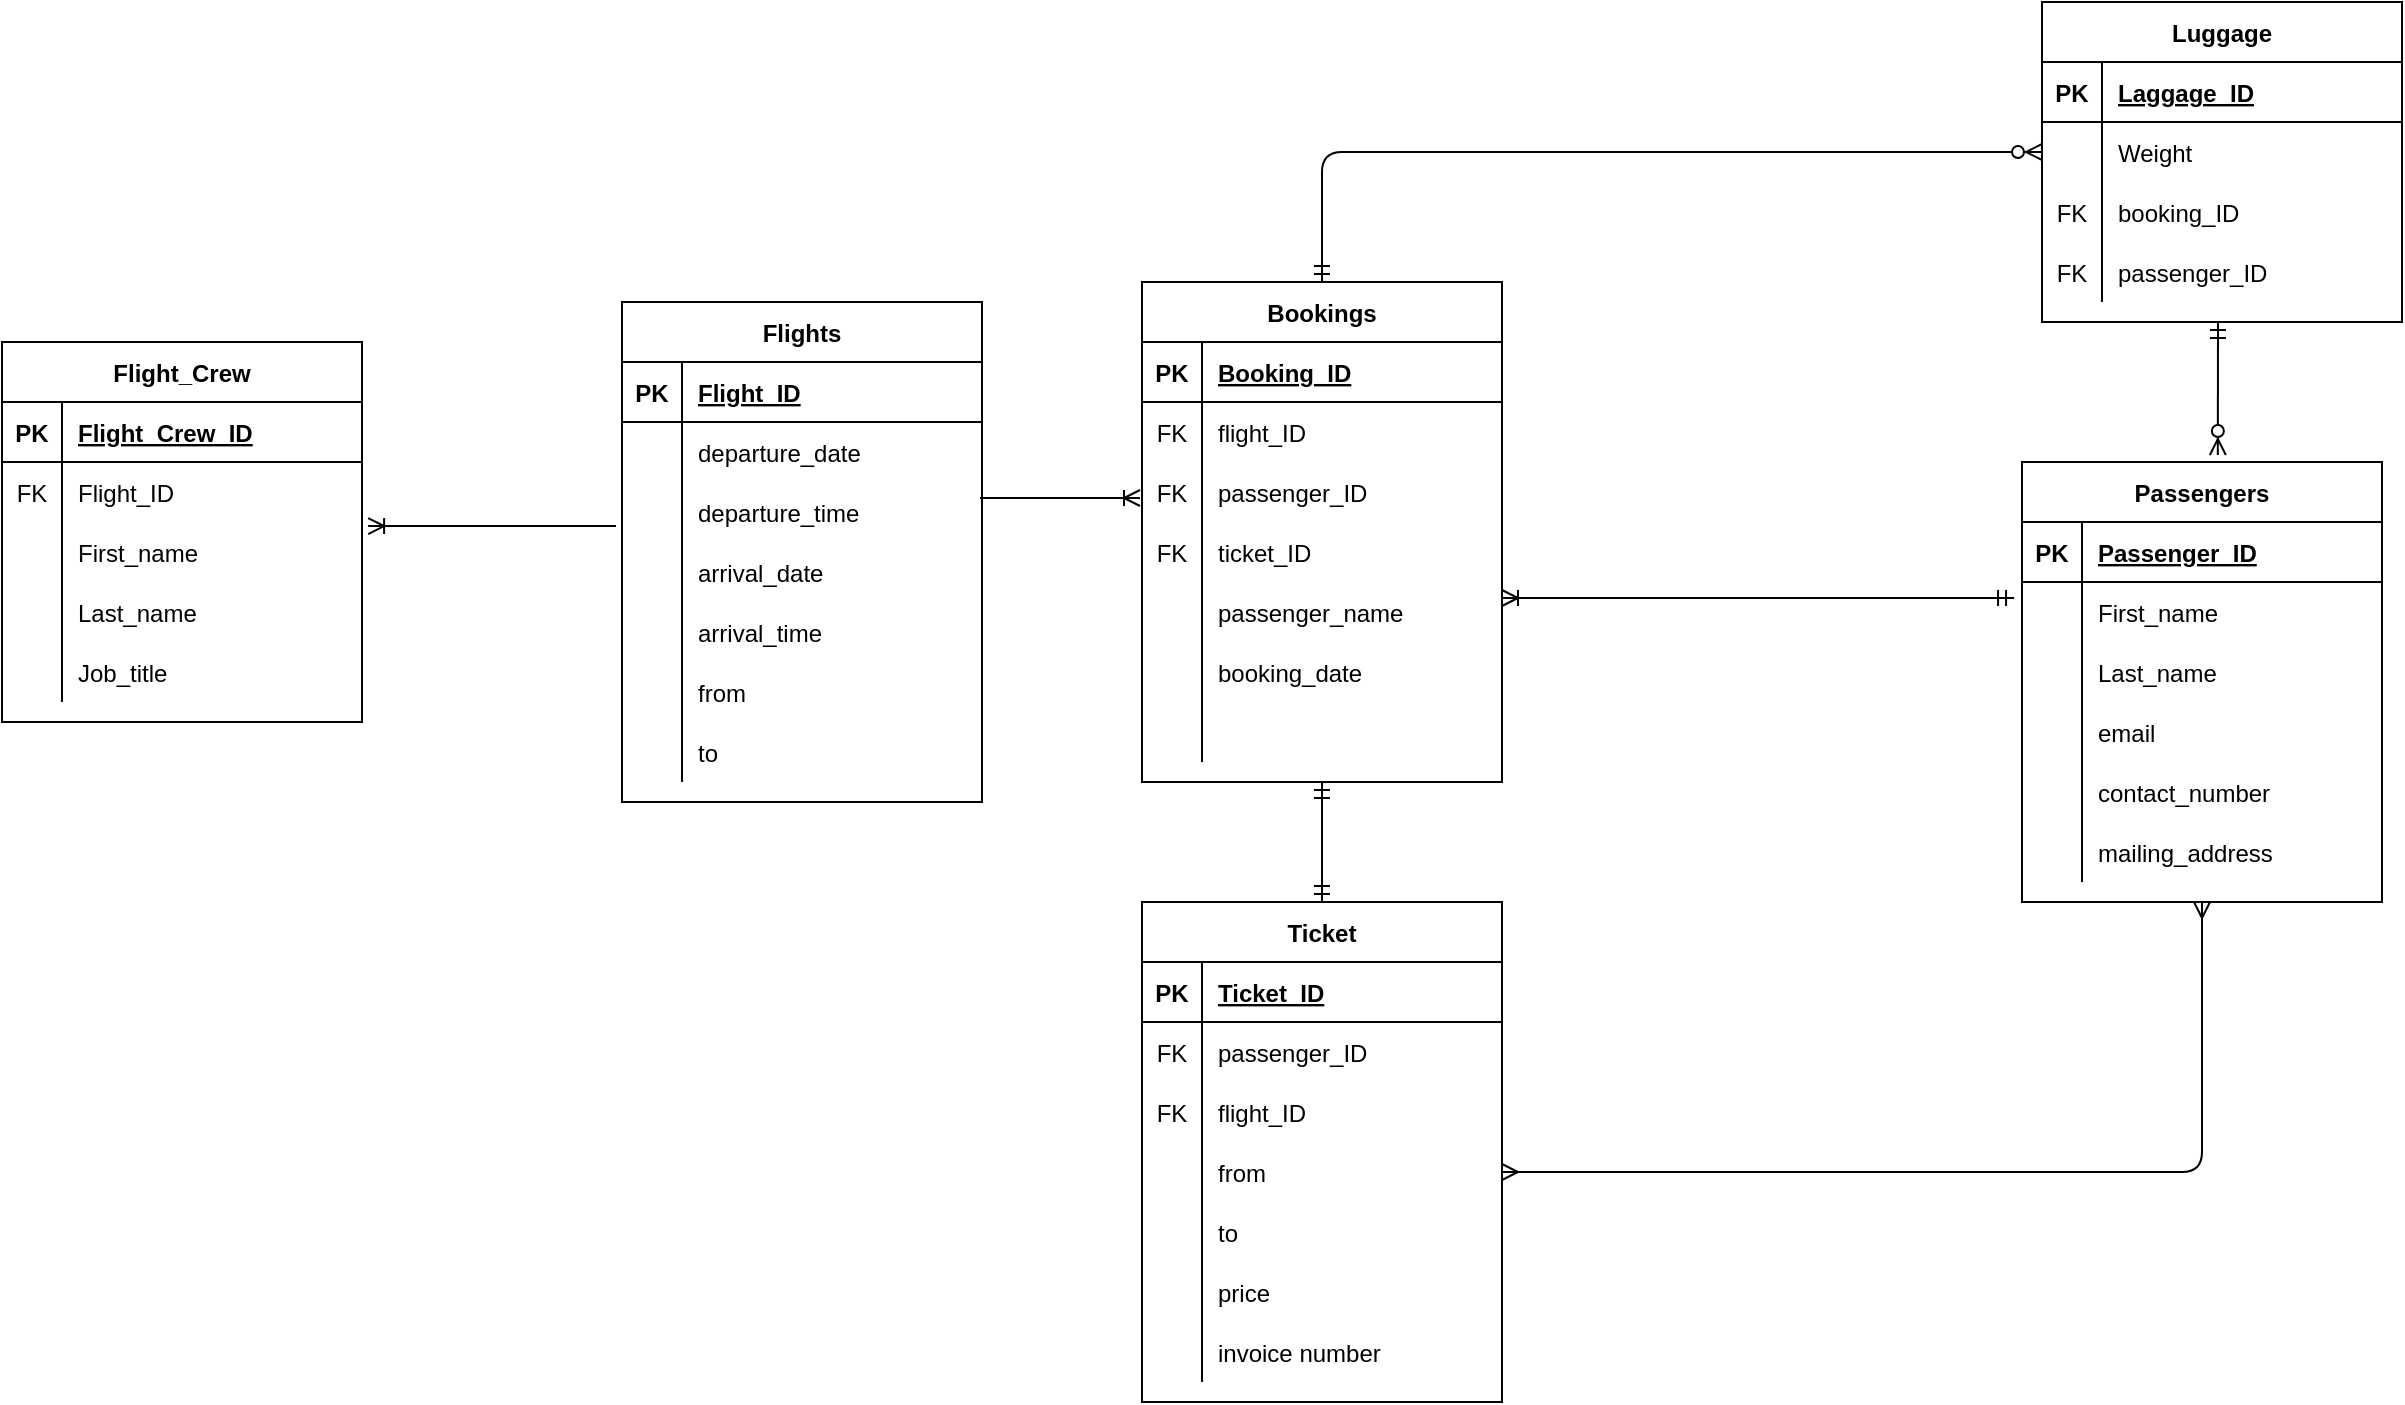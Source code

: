 <mxfile version="14.1.8" type="device"><diagram id="g9mpY-rjc3vHt5VCYKoD" name="Page-1"><mxGraphModel dx="710" dy="445" grid="1" gridSize="10" guides="1" tooltips="1" connect="1" arrows="1" fold="1" page="1" pageScale="1" pageWidth="850" pageHeight="1100" math="0" shadow="0"><root><mxCell id="0"/><mxCell id="1" parent="0"/><mxCell id="cOLCCxo_FJo8mOy66Mg8-1" value="Passengers" style="shape=table;startSize=30;container=1;collapsible=1;childLayout=tableLayout;fixedRows=1;rowLines=0;fontStyle=1;align=center;resizeLast=1;" parent="1" vertex="1"><mxGeometry x="1570" y="400" width="180" height="220" as="geometry"/></mxCell><mxCell id="cOLCCxo_FJo8mOy66Mg8-2" value="" style="shape=partialRectangle;collapsible=0;dropTarget=0;pointerEvents=0;fillColor=none;top=0;left=0;bottom=1;right=0;points=[[0,0.5],[1,0.5]];portConstraint=eastwest;" parent="cOLCCxo_FJo8mOy66Mg8-1" vertex="1"><mxGeometry y="30" width="180" height="30" as="geometry"/></mxCell><mxCell id="cOLCCxo_FJo8mOy66Mg8-3" value="PK" style="shape=partialRectangle;connectable=0;fillColor=none;top=0;left=0;bottom=0;right=0;fontStyle=1;overflow=hidden;" parent="cOLCCxo_FJo8mOy66Mg8-2" vertex="1"><mxGeometry width="30" height="30" as="geometry"/></mxCell><mxCell id="cOLCCxo_FJo8mOy66Mg8-4" value="Passenger_ID" style="shape=partialRectangle;connectable=0;fillColor=none;top=0;left=0;bottom=0;right=0;align=left;spacingLeft=6;fontStyle=5;overflow=hidden;" parent="cOLCCxo_FJo8mOy66Mg8-2" vertex="1"><mxGeometry x="30" width="150" height="30" as="geometry"/></mxCell><mxCell id="cOLCCxo_FJo8mOy66Mg8-5" value="" style="shape=partialRectangle;collapsible=0;dropTarget=0;pointerEvents=0;fillColor=none;top=0;left=0;bottom=0;right=0;points=[[0,0.5],[1,0.5]];portConstraint=eastwest;" parent="cOLCCxo_FJo8mOy66Mg8-1" vertex="1"><mxGeometry y="60" width="180" height="30" as="geometry"/></mxCell><mxCell id="cOLCCxo_FJo8mOy66Mg8-6" value="" style="shape=partialRectangle;connectable=0;fillColor=none;top=0;left=0;bottom=0;right=0;editable=1;overflow=hidden;" parent="cOLCCxo_FJo8mOy66Mg8-5" vertex="1"><mxGeometry width="30" height="30" as="geometry"/></mxCell><mxCell id="cOLCCxo_FJo8mOy66Mg8-7" value="First_name" style="shape=partialRectangle;connectable=0;fillColor=none;top=0;left=0;bottom=0;right=0;align=left;spacingLeft=6;overflow=hidden;" parent="cOLCCxo_FJo8mOy66Mg8-5" vertex="1"><mxGeometry x="30" width="150" height="30" as="geometry"/></mxCell><mxCell id="FJf5llwJMrOOZSGfE6iV-20" value="" style="shape=partialRectangle;collapsible=0;dropTarget=0;pointerEvents=0;fillColor=none;top=0;left=0;bottom=0;right=0;points=[[0,0.5],[1,0.5]];portConstraint=eastwest;" vertex="1" parent="cOLCCxo_FJo8mOy66Mg8-1"><mxGeometry y="90" width="180" height="30" as="geometry"/></mxCell><mxCell id="FJf5llwJMrOOZSGfE6iV-21" value="" style="shape=partialRectangle;connectable=0;fillColor=none;top=0;left=0;bottom=0;right=0;editable=1;overflow=hidden;" vertex="1" parent="FJf5llwJMrOOZSGfE6iV-20"><mxGeometry width="30" height="30" as="geometry"/></mxCell><mxCell id="FJf5llwJMrOOZSGfE6iV-22" value="Last_name" style="shape=partialRectangle;connectable=0;fillColor=none;top=0;left=0;bottom=0;right=0;align=left;spacingLeft=6;overflow=hidden;" vertex="1" parent="FJf5llwJMrOOZSGfE6iV-20"><mxGeometry x="30" width="150" height="30" as="geometry"/></mxCell><mxCell id="cOLCCxo_FJo8mOy66Mg8-8" value="" style="shape=partialRectangle;collapsible=0;dropTarget=0;pointerEvents=0;fillColor=none;top=0;left=0;bottom=0;right=0;points=[[0,0.5],[1,0.5]];portConstraint=eastwest;" parent="cOLCCxo_FJo8mOy66Mg8-1" vertex="1"><mxGeometry y="120" width="180" height="30" as="geometry"/></mxCell><mxCell id="cOLCCxo_FJo8mOy66Mg8-9" value="" style="shape=partialRectangle;connectable=0;fillColor=none;top=0;left=0;bottom=0;right=0;editable=1;overflow=hidden;" parent="cOLCCxo_FJo8mOy66Mg8-8" vertex="1"><mxGeometry width="30" height="30" as="geometry"/></mxCell><mxCell id="cOLCCxo_FJo8mOy66Mg8-10" value="email" style="shape=partialRectangle;connectable=0;fillColor=none;top=0;left=0;bottom=0;right=0;align=left;spacingLeft=6;overflow=hidden;" parent="cOLCCxo_FJo8mOy66Mg8-8" vertex="1"><mxGeometry x="30" width="150" height="30" as="geometry"/></mxCell><mxCell id="cOLCCxo_FJo8mOy66Mg8-11" value="" style="shape=partialRectangle;collapsible=0;dropTarget=0;pointerEvents=0;fillColor=none;top=0;left=0;bottom=0;right=0;points=[[0,0.5],[1,0.5]];portConstraint=eastwest;" parent="cOLCCxo_FJo8mOy66Mg8-1" vertex="1"><mxGeometry y="150" width="180" height="30" as="geometry"/></mxCell><mxCell id="cOLCCxo_FJo8mOy66Mg8-12" value="" style="shape=partialRectangle;connectable=0;fillColor=none;top=0;left=0;bottom=0;right=0;editable=1;overflow=hidden;" parent="cOLCCxo_FJo8mOy66Mg8-11" vertex="1"><mxGeometry width="30" height="30" as="geometry"/></mxCell><mxCell id="cOLCCxo_FJo8mOy66Mg8-13" value="contact_number" style="shape=partialRectangle;connectable=0;fillColor=none;top=0;left=0;bottom=0;right=0;align=left;spacingLeft=6;overflow=hidden;" parent="cOLCCxo_FJo8mOy66Mg8-11" vertex="1"><mxGeometry x="30" width="150" height="30" as="geometry"/></mxCell><mxCell id="cOLCCxo_FJo8mOy66Mg8-119" value="" style="shape=partialRectangle;collapsible=0;dropTarget=0;pointerEvents=0;fillColor=none;top=0;left=0;bottom=0;right=0;points=[[0,0.5],[1,0.5]];portConstraint=eastwest;" parent="cOLCCxo_FJo8mOy66Mg8-1" vertex="1"><mxGeometry y="180" width="180" height="30" as="geometry"/></mxCell><mxCell id="cOLCCxo_FJo8mOy66Mg8-120" value="" style="shape=partialRectangle;connectable=0;fillColor=none;top=0;left=0;bottom=0;right=0;editable=1;overflow=hidden;" parent="cOLCCxo_FJo8mOy66Mg8-119" vertex="1"><mxGeometry width="30" height="30" as="geometry"/></mxCell><mxCell id="cOLCCxo_FJo8mOy66Mg8-121" value="mailing_address" style="shape=partialRectangle;connectable=0;fillColor=none;top=0;left=0;bottom=0;right=0;align=left;spacingLeft=6;overflow=hidden;" parent="cOLCCxo_FJo8mOy66Mg8-119" vertex="1"><mxGeometry x="30" width="150" height="30" as="geometry"/></mxCell><mxCell id="cOLCCxo_FJo8mOy66Mg8-14" value="Flights" style="shape=table;startSize=30;container=1;collapsible=1;childLayout=tableLayout;fixedRows=1;rowLines=0;fontStyle=1;align=center;resizeLast=1;" parent="1" vertex="1"><mxGeometry x="870" y="320" width="180" height="250" as="geometry"/></mxCell><mxCell id="cOLCCxo_FJo8mOy66Mg8-15" value="" style="shape=partialRectangle;collapsible=0;dropTarget=0;pointerEvents=0;fillColor=none;top=0;left=0;bottom=1;right=0;points=[[0,0.5],[1,0.5]];portConstraint=eastwest;" parent="cOLCCxo_FJo8mOy66Mg8-14" vertex="1"><mxGeometry y="30" width="180" height="30" as="geometry"/></mxCell><mxCell id="cOLCCxo_FJo8mOy66Mg8-16" value="PK" style="shape=partialRectangle;connectable=0;fillColor=none;top=0;left=0;bottom=0;right=0;fontStyle=1;overflow=hidden;" parent="cOLCCxo_FJo8mOy66Mg8-15" vertex="1"><mxGeometry width="30" height="30" as="geometry"/></mxCell><mxCell id="cOLCCxo_FJo8mOy66Mg8-17" value="Flight_ID" style="shape=partialRectangle;connectable=0;fillColor=none;top=0;left=0;bottom=0;right=0;align=left;spacingLeft=6;fontStyle=5;overflow=hidden;" parent="cOLCCxo_FJo8mOy66Mg8-15" vertex="1"><mxGeometry x="30" width="150" height="30" as="geometry"/></mxCell><mxCell id="cOLCCxo_FJo8mOy66Mg8-18" value="" style="shape=partialRectangle;collapsible=0;dropTarget=0;pointerEvents=0;fillColor=none;top=0;left=0;bottom=0;right=0;points=[[0,0.5],[1,0.5]];portConstraint=eastwest;" parent="cOLCCxo_FJo8mOy66Mg8-14" vertex="1"><mxGeometry y="60" width="180" height="30" as="geometry"/></mxCell><mxCell id="cOLCCxo_FJo8mOy66Mg8-19" value="" style="shape=partialRectangle;connectable=0;fillColor=none;top=0;left=0;bottom=0;right=0;editable=1;overflow=hidden;" parent="cOLCCxo_FJo8mOy66Mg8-18" vertex="1"><mxGeometry width="30" height="30" as="geometry"/></mxCell><mxCell id="cOLCCxo_FJo8mOy66Mg8-20" value="departure_date" style="shape=partialRectangle;connectable=0;fillColor=none;top=0;left=0;bottom=0;right=0;align=left;spacingLeft=6;overflow=hidden;" parent="cOLCCxo_FJo8mOy66Mg8-18" vertex="1"><mxGeometry x="30" width="150" height="30" as="geometry"/></mxCell><mxCell id="cOLCCxo_FJo8mOy66Mg8-21" value="" style="shape=partialRectangle;collapsible=0;dropTarget=0;pointerEvents=0;fillColor=none;top=0;left=0;bottom=0;right=0;points=[[0,0.5],[1,0.5]];portConstraint=eastwest;" parent="cOLCCxo_FJo8mOy66Mg8-14" vertex="1"><mxGeometry y="90" width="180" height="30" as="geometry"/></mxCell><mxCell id="cOLCCxo_FJo8mOy66Mg8-22" value="" style="shape=partialRectangle;connectable=0;fillColor=none;top=0;left=0;bottom=0;right=0;editable=1;overflow=hidden;" parent="cOLCCxo_FJo8mOy66Mg8-21" vertex="1"><mxGeometry width="30" height="30" as="geometry"/></mxCell><mxCell id="cOLCCxo_FJo8mOy66Mg8-23" value="departure_time" style="shape=partialRectangle;connectable=0;fillColor=none;top=0;left=0;bottom=0;right=0;align=left;spacingLeft=6;overflow=hidden;" parent="cOLCCxo_FJo8mOy66Mg8-21" vertex="1"><mxGeometry x="30" width="150" height="30" as="geometry"/></mxCell><mxCell id="cOLCCxo_FJo8mOy66Mg8-24" value="" style="shape=partialRectangle;collapsible=0;dropTarget=0;pointerEvents=0;fillColor=none;top=0;left=0;bottom=0;right=0;points=[[0,0.5],[1,0.5]];portConstraint=eastwest;" parent="cOLCCxo_FJo8mOy66Mg8-14" vertex="1"><mxGeometry y="120" width="180" height="30" as="geometry"/></mxCell><mxCell id="cOLCCxo_FJo8mOy66Mg8-25" value="" style="shape=partialRectangle;connectable=0;fillColor=none;top=0;left=0;bottom=0;right=0;editable=1;overflow=hidden;" parent="cOLCCxo_FJo8mOy66Mg8-24" vertex="1"><mxGeometry width="30" height="30" as="geometry"/></mxCell><mxCell id="cOLCCxo_FJo8mOy66Mg8-26" value="arrival_date" style="shape=partialRectangle;connectable=0;fillColor=none;top=0;left=0;bottom=0;right=0;align=left;spacingLeft=6;overflow=hidden;" parent="cOLCCxo_FJo8mOy66Mg8-24" vertex="1"><mxGeometry x="30" width="150" height="30" as="geometry"/></mxCell><mxCell id="cOLCCxo_FJo8mOy66Mg8-66" value="" style="shape=partialRectangle;collapsible=0;dropTarget=0;pointerEvents=0;fillColor=none;top=0;left=0;bottom=0;right=0;points=[[0,0.5],[1,0.5]];portConstraint=eastwest;" parent="cOLCCxo_FJo8mOy66Mg8-14" vertex="1"><mxGeometry y="150" width="180" height="30" as="geometry"/></mxCell><mxCell id="cOLCCxo_FJo8mOy66Mg8-67" value="" style="shape=partialRectangle;connectable=0;fillColor=none;top=0;left=0;bottom=0;right=0;editable=1;overflow=hidden;" parent="cOLCCxo_FJo8mOy66Mg8-66" vertex="1"><mxGeometry width="30" height="30" as="geometry"/></mxCell><mxCell id="cOLCCxo_FJo8mOy66Mg8-68" value="arrival_time" style="shape=partialRectangle;connectable=0;fillColor=none;top=0;left=0;bottom=0;right=0;align=left;spacingLeft=6;overflow=hidden;" parent="cOLCCxo_FJo8mOy66Mg8-66" vertex="1"><mxGeometry x="30" width="150" height="30" as="geometry"/></mxCell><mxCell id="cOLCCxo_FJo8mOy66Mg8-69" value="" style="shape=partialRectangle;collapsible=0;dropTarget=0;pointerEvents=0;fillColor=none;top=0;left=0;bottom=0;right=0;points=[[0,0.5],[1,0.5]];portConstraint=eastwest;" parent="cOLCCxo_FJo8mOy66Mg8-14" vertex="1"><mxGeometry y="180" width="180" height="30" as="geometry"/></mxCell><mxCell id="cOLCCxo_FJo8mOy66Mg8-70" value="" style="shape=partialRectangle;connectable=0;fillColor=none;top=0;left=0;bottom=0;right=0;editable=1;overflow=hidden;" parent="cOLCCxo_FJo8mOy66Mg8-69" vertex="1"><mxGeometry width="30" height="30" as="geometry"/></mxCell><mxCell id="cOLCCxo_FJo8mOy66Mg8-71" value="from" style="shape=partialRectangle;connectable=0;fillColor=none;top=0;left=0;bottom=0;right=0;align=left;spacingLeft=6;overflow=hidden;" parent="cOLCCxo_FJo8mOy66Mg8-69" vertex="1"><mxGeometry x="30" width="150" height="30" as="geometry"/></mxCell><mxCell id="cOLCCxo_FJo8mOy66Mg8-72" value="" style="shape=partialRectangle;collapsible=0;dropTarget=0;pointerEvents=0;fillColor=none;top=0;left=0;bottom=0;right=0;points=[[0,0.5],[1,0.5]];portConstraint=eastwest;" parent="cOLCCxo_FJo8mOy66Mg8-14" vertex="1"><mxGeometry y="210" width="180" height="30" as="geometry"/></mxCell><mxCell id="cOLCCxo_FJo8mOy66Mg8-73" value="" style="shape=partialRectangle;connectable=0;fillColor=none;top=0;left=0;bottom=0;right=0;editable=1;overflow=hidden;" parent="cOLCCxo_FJo8mOy66Mg8-72" vertex="1"><mxGeometry width="30" height="30" as="geometry"/></mxCell><mxCell id="cOLCCxo_FJo8mOy66Mg8-74" value="to" style="shape=partialRectangle;connectable=0;fillColor=none;top=0;left=0;bottom=0;right=0;align=left;spacingLeft=6;overflow=hidden;" parent="cOLCCxo_FJo8mOy66Mg8-72" vertex="1"><mxGeometry x="30" width="150" height="30" as="geometry"/></mxCell><mxCell id="cOLCCxo_FJo8mOy66Mg8-27" value="Flight_Crew" style="shape=table;startSize=30;container=1;collapsible=1;childLayout=tableLayout;fixedRows=1;rowLines=0;fontStyle=1;align=center;resizeLast=1;" parent="1" vertex="1"><mxGeometry x="560" y="340" width="180" height="190" as="geometry"/></mxCell><mxCell id="cOLCCxo_FJo8mOy66Mg8-28" value="" style="shape=partialRectangle;collapsible=0;dropTarget=0;pointerEvents=0;fillColor=none;top=0;left=0;bottom=1;right=0;points=[[0,0.5],[1,0.5]];portConstraint=eastwest;" parent="cOLCCxo_FJo8mOy66Mg8-27" vertex="1"><mxGeometry y="30" width="180" height="30" as="geometry"/></mxCell><mxCell id="cOLCCxo_FJo8mOy66Mg8-29" value="PK" style="shape=partialRectangle;connectable=0;fillColor=none;top=0;left=0;bottom=0;right=0;fontStyle=1;overflow=hidden;" parent="cOLCCxo_FJo8mOy66Mg8-28" vertex="1"><mxGeometry width="30" height="30" as="geometry"/></mxCell><mxCell id="cOLCCxo_FJo8mOy66Mg8-30" value="Flight_Crew_ID" style="shape=partialRectangle;connectable=0;fillColor=none;top=0;left=0;bottom=0;right=0;align=left;spacingLeft=6;fontStyle=5;overflow=hidden;" parent="cOLCCxo_FJo8mOy66Mg8-28" vertex="1"><mxGeometry x="30" width="150" height="30" as="geometry"/></mxCell><mxCell id="cOLCCxo_FJo8mOy66Mg8-31" value="" style="shape=partialRectangle;collapsible=0;dropTarget=0;pointerEvents=0;fillColor=none;top=0;left=0;bottom=0;right=0;points=[[0,0.5],[1,0.5]];portConstraint=eastwest;" parent="cOLCCxo_FJo8mOy66Mg8-27" vertex="1"><mxGeometry y="60" width="180" height="30" as="geometry"/></mxCell><mxCell id="cOLCCxo_FJo8mOy66Mg8-32" value="FK" style="shape=partialRectangle;connectable=0;fillColor=none;top=0;left=0;bottom=0;right=0;editable=1;overflow=hidden;" parent="cOLCCxo_FJo8mOy66Mg8-31" vertex="1"><mxGeometry width="30" height="30" as="geometry"/></mxCell><mxCell id="cOLCCxo_FJo8mOy66Mg8-33" value="Flight_ID" style="shape=partialRectangle;connectable=0;fillColor=none;top=0;left=0;bottom=0;right=0;align=left;spacingLeft=6;overflow=hidden;" parent="cOLCCxo_FJo8mOy66Mg8-31" vertex="1"><mxGeometry x="30" width="150" height="30" as="geometry"/></mxCell><mxCell id="cOLCCxo_FJo8mOy66Mg8-34" value="" style="shape=partialRectangle;collapsible=0;dropTarget=0;pointerEvents=0;fillColor=none;top=0;left=0;bottom=0;right=0;points=[[0,0.5],[1,0.5]];portConstraint=eastwest;" parent="cOLCCxo_FJo8mOy66Mg8-27" vertex="1"><mxGeometry y="90" width="180" height="30" as="geometry"/></mxCell><mxCell id="cOLCCxo_FJo8mOy66Mg8-35" value="" style="shape=partialRectangle;connectable=0;fillColor=none;top=0;left=0;bottom=0;right=0;editable=1;overflow=hidden;" parent="cOLCCxo_FJo8mOy66Mg8-34" vertex="1"><mxGeometry width="30" height="30" as="geometry"/></mxCell><mxCell id="cOLCCxo_FJo8mOy66Mg8-36" value="First_name" style="shape=partialRectangle;connectable=0;fillColor=none;top=0;left=0;bottom=0;right=0;align=left;spacingLeft=6;overflow=hidden;" parent="cOLCCxo_FJo8mOy66Mg8-34" vertex="1"><mxGeometry x="30" width="150" height="30" as="geometry"/></mxCell><mxCell id="cOLCCxo_FJo8mOy66Mg8-37" value="" style="shape=partialRectangle;collapsible=0;dropTarget=0;pointerEvents=0;fillColor=none;top=0;left=0;bottom=0;right=0;points=[[0,0.5],[1,0.5]];portConstraint=eastwest;" parent="cOLCCxo_FJo8mOy66Mg8-27" vertex="1"><mxGeometry y="120" width="180" height="30" as="geometry"/></mxCell><mxCell id="cOLCCxo_FJo8mOy66Mg8-38" value="" style="shape=partialRectangle;connectable=0;fillColor=none;top=0;left=0;bottom=0;right=0;editable=1;overflow=hidden;" parent="cOLCCxo_FJo8mOy66Mg8-37" vertex="1"><mxGeometry width="30" height="30" as="geometry"/></mxCell><mxCell id="cOLCCxo_FJo8mOy66Mg8-39" value="Last_name" style="shape=partialRectangle;connectable=0;fillColor=none;top=0;left=0;bottom=0;right=0;align=left;spacingLeft=6;overflow=hidden;" parent="cOLCCxo_FJo8mOy66Mg8-37" vertex="1"><mxGeometry x="30" width="150" height="30" as="geometry"/></mxCell><mxCell id="FJf5llwJMrOOZSGfE6iV-1" value="" style="shape=partialRectangle;collapsible=0;dropTarget=0;pointerEvents=0;fillColor=none;top=0;left=0;bottom=0;right=0;points=[[0,0.5],[1,0.5]];portConstraint=eastwest;" vertex="1" parent="cOLCCxo_FJo8mOy66Mg8-27"><mxGeometry y="150" width="180" height="30" as="geometry"/></mxCell><mxCell id="FJf5llwJMrOOZSGfE6iV-2" value="" style="shape=partialRectangle;connectable=0;fillColor=none;top=0;left=0;bottom=0;right=0;editable=1;overflow=hidden;" vertex="1" parent="FJf5llwJMrOOZSGfE6iV-1"><mxGeometry width="30" height="30" as="geometry"/></mxCell><mxCell id="FJf5llwJMrOOZSGfE6iV-3" value="Job_title" style="shape=partialRectangle;connectable=0;fillColor=none;top=0;left=0;bottom=0;right=0;align=left;spacingLeft=6;overflow=hidden;" vertex="1" parent="FJf5llwJMrOOZSGfE6iV-1"><mxGeometry x="30" width="150" height="30" as="geometry"/></mxCell><mxCell id="cOLCCxo_FJo8mOy66Mg8-40" value="Ticket" style="shape=table;startSize=30;container=1;collapsible=1;childLayout=tableLayout;fixedRows=1;rowLines=0;fontStyle=1;align=center;resizeLast=1;" parent="1" vertex="1"><mxGeometry x="1130" y="620" width="180" height="250" as="geometry"/></mxCell><mxCell id="cOLCCxo_FJo8mOy66Mg8-41" value="" style="shape=partialRectangle;collapsible=0;dropTarget=0;pointerEvents=0;fillColor=none;top=0;left=0;bottom=1;right=0;points=[[0,0.5],[1,0.5]];portConstraint=eastwest;" parent="cOLCCxo_FJo8mOy66Mg8-40" vertex="1"><mxGeometry y="30" width="180" height="30" as="geometry"/></mxCell><mxCell id="cOLCCxo_FJo8mOy66Mg8-42" value="PK" style="shape=partialRectangle;connectable=0;fillColor=none;top=0;left=0;bottom=0;right=0;fontStyle=1;overflow=hidden;" parent="cOLCCxo_FJo8mOy66Mg8-41" vertex="1"><mxGeometry width="30" height="30" as="geometry"/></mxCell><mxCell id="cOLCCxo_FJo8mOy66Mg8-43" value="Ticket_ID" style="shape=partialRectangle;connectable=0;fillColor=none;top=0;left=0;bottom=0;right=0;align=left;spacingLeft=6;fontStyle=5;overflow=hidden;" parent="cOLCCxo_FJo8mOy66Mg8-41" vertex="1"><mxGeometry x="30" width="150" height="30" as="geometry"/></mxCell><mxCell id="cOLCCxo_FJo8mOy66Mg8-44" value="" style="shape=partialRectangle;collapsible=0;dropTarget=0;pointerEvents=0;fillColor=none;top=0;left=0;bottom=0;right=0;points=[[0,0.5],[1,0.5]];portConstraint=eastwest;" parent="cOLCCxo_FJo8mOy66Mg8-40" vertex="1"><mxGeometry y="60" width="180" height="30" as="geometry"/></mxCell><mxCell id="cOLCCxo_FJo8mOy66Mg8-45" value="FK" style="shape=partialRectangle;connectable=0;fillColor=none;top=0;left=0;bottom=0;right=0;editable=1;overflow=hidden;" parent="cOLCCxo_FJo8mOy66Mg8-44" vertex="1"><mxGeometry width="30" height="30" as="geometry"/></mxCell><mxCell id="cOLCCxo_FJo8mOy66Mg8-46" value="passenger_ID" style="shape=partialRectangle;connectable=0;fillColor=none;top=0;left=0;bottom=0;right=0;align=left;spacingLeft=6;overflow=hidden;" parent="cOLCCxo_FJo8mOy66Mg8-44" vertex="1"><mxGeometry x="30" width="150" height="30" as="geometry"/></mxCell><mxCell id="cOLCCxo_FJo8mOy66Mg8-47" value="" style="shape=partialRectangle;collapsible=0;dropTarget=0;pointerEvents=0;fillColor=none;top=0;left=0;bottom=0;right=0;points=[[0,0.5],[1,0.5]];portConstraint=eastwest;" parent="cOLCCxo_FJo8mOy66Mg8-40" vertex="1"><mxGeometry y="90" width="180" height="30" as="geometry"/></mxCell><mxCell id="cOLCCxo_FJo8mOy66Mg8-48" value="FK" style="shape=partialRectangle;connectable=0;fillColor=none;top=0;left=0;bottom=0;right=0;editable=1;overflow=hidden;" parent="cOLCCxo_FJo8mOy66Mg8-47" vertex="1"><mxGeometry width="30" height="30" as="geometry"/></mxCell><mxCell id="cOLCCxo_FJo8mOy66Mg8-49" value="flight_ID" style="shape=partialRectangle;connectable=0;fillColor=none;top=0;left=0;bottom=0;right=0;align=left;spacingLeft=6;overflow=hidden;" parent="cOLCCxo_FJo8mOy66Mg8-47" vertex="1"><mxGeometry x="30" width="150" height="30" as="geometry"/></mxCell><mxCell id="cOLCCxo_FJo8mOy66Mg8-50" value="" style="shape=partialRectangle;collapsible=0;dropTarget=0;pointerEvents=0;fillColor=none;top=0;left=0;bottom=0;right=0;points=[[0,0.5],[1,0.5]];portConstraint=eastwest;" parent="cOLCCxo_FJo8mOy66Mg8-40" vertex="1"><mxGeometry y="120" width="180" height="30" as="geometry"/></mxCell><mxCell id="cOLCCxo_FJo8mOy66Mg8-51" value="" style="shape=partialRectangle;connectable=0;fillColor=none;top=0;left=0;bottom=0;right=0;editable=1;overflow=hidden;" parent="cOLCCxo_FJo8mOy66Mg8-50" vertex="1"><mxGeometry width="30" height="30" as="geometry"/></mxCell><mxCell id="cOLCCxo_FJo8mOy66Mg8-52" value="from" style="shape=partialRectangle;connectable=0;fillColor=none;top=0;left=0;bottom=0;right=0;align=left;spacingLeft=6;overflow=hidden;" parent="cOLCCxo_FJo8mOy66Mg8-50" vertex="1"><mxGeometry x="30" width="150" height="30" as="geometry"/></mxCell><mxCell id="cOLCCxo_FJo8mOy66Mg8-110" value="" style="shape=partialRectangle;collapsible=0;dropTarget=0;pointerEvents=0;fillColor=none;top=0;left=0;bottom=0;right=0;points=[[0,0.5],[1,0.5]];portConstraint=eastwest;" parent="cOLCCxo_FJo8mOy66Mg8-40" vertex="1"><mxGeometry y="150" width="180" height="30" as="geometry"/></mxCell><mxCell id="cOLCCxo_FJo8mOy66Mg8-111" value="" style="shape=partialRectangle;connectable=0;fillColor=none;top=0;left=0;bottom=0;right=0;editable=1;overflow=hidden;" parent="cOLCCxo_FJo8mOy66Mg8-110" vertex="1"><mxGeometry width="30" height="30" as="geometry"/></mxCell><mxCell id="cOLCCxo_FJo8mOy66Mg8-112" value="to" style="shape=partialRectangle;connectable=0;fillColor=none;top=0;left=0;bottom=0;right=0;align=left;spacingLeft=6;overflow=hidden;" parent="cOLCCxo_FJo8mOy66Mg8-110" vertex="1"><mxGeometry x="30" width="150" height="30" as="geometry"/></mxCell><mxCell id="cOLCCxo_FJo8mOy66Mg8-113" value="" style="shape=partialRectangle;collapsible=0;dropTarget=0;pointerEvents=0;fillColor=none;top=0;left=0;bottom=0;right=0;points=[[0,0.5],[1,0.5]];portConstraint=eastwest;" parent="cOLCCxo_FJo8mOy66Mg8-40" vertex="1"><mxGeometry y="180" width="180" height="30" as="geometry"/></mxCell><mxCell id="cOLCCxo_FJo8mOy66Mg8-114" value="" style="shape=partialRectangle;connectable=0;fillColor=none;top=0;left=0;bottom=0;right=0;editable=1;overflow=hidden;" parent="cOLCCxo_FJo8mOy66Mg8-113" vertex="1"><mxGeometry width="30" height="30" as="geometry"/></mxCell><mxCell id="cOLCCxo_FJo8mOy66Mg8-115" value="price" style="shape=partialRectangle;connectable=0;fillColor=none;top=0;left=0;bottom=0;right=0;align=left;spacingLeft=6;overflow=hidden;" parent="cOLCCxo_FJo8mOy66Mg8-113" vertex="1"><mxGeometry x="30" width="150" height="30" as="geometry"/></mxCell><mxCell id="cOLCCxo_FJo8mOy66Mg8-116" value="" style="shape=partialRectangle;collapsible=0;dropTarget=0;pointerEvents=0;fillColor=none;top=0;left=0;bottom=0;right=0;points=[[0,0.5],[1,0.5]];portConstraint=eastwest;" parent="cOLCCxo_FJo8mOy66Mg8-40" vertex="1"><mxGeometry y="210" width="180" height="30" as="geometry"/></mxCell><mxCell id="cOLCCxo_FJo8mOy66Mg8-117" value="" style="shape=partialRectangle;connectable=0;fillColor=none;top=0;left=0;bottom=0;right=0;editable=1;overflow=hidden;" parent="cOLCCxo_FJo8mOy66Mg8-116" vertex="1"><mxGeometry width="30" height="30" as="geometry"/></mxCell><mxCell id="cOLCCxo_FJo8mOy66Mg8-118" value="invoice number" style="shape=partialRectangle;connectable=0;fillColor=none;top=0;left=0;bottom=0;right=0;align=left;spacingLeft=6;overflow=hidden;" parent="cOLCCxo_FJo8mOy66Mg8-116" vertex="1"><mxGeometry x="30" width="150" height="30" as="geometry"/></mxCell><mxCell id="cOLCCxo_FJo8mOy66Mg8-53" value="Bookings" style="shape=table;startSize=30;container=1;collapsible=1;childLayout=tableLayout;fixedRows=1;rowLines=0;fontStyle=1;align=center;resizeLast=1;" parent="1" vertex="1"><mxGeometry x="1130" y="310" width="180" height="250" as="geometry"/></mxCell><mxCell id="cOLCCxo_FJo8mOy66Mg8-54" value="" style="shape=partialRectangle;collapsible=0;dropTarget=0;pointerEvents=0;fillColor=none;top=0;left=0;bottom=1;right=0;points=[[0,0.5],[1,0.5]];portConstraint=eastwest;" parent="cOLCCxo_FJo8mOy66Mg8-53" vertex="1"><mxGeometry y="30" width="180" height="30" as="geometry"/></mxCell><mxCell id="cOLCCxo_FJo8mOy66Mg8-55" value="PK" style="shape=partialRectangle;connectable=0;fillColor=none;top=0;left=0;bottom=0;right=0;fontStyle=1;overflow=hidden;" parent="cOLCCxo_FJo8mOy66Mg8-54" vertex="1"><mxGeometry width="30" height="30" as="geometry"/></mxCell><mxCell id="cOLCCxo_FJo8mOy66Mg8-56" value="Booking_ID" style="shape=partialRectangle;connectable=0;fillColor=none;top=0;left=0;bottom=0;right=0;align=left;spacingLeft=6;fontStyle=5;overflow=hidden;" parent="cOLCCxo_FJo8mOy66Mg8-54" vertex="1"><mxGeometry x="30" width="150" height="30" as="geometry"/></mxCell><mxCell id="cOLCCxo_FJo8mOy66Mg8-57" value="" style="shape=partialRectangle;collapsible=0;dropTarget=0;pointerEvents=0;fillColor=none;top=0;left=0;bottom=0;right=0;points=[[0,0.5],[1,0.5]];portConstraint=eastwest;" parent="cOLCCxo_FJo8mOy66Mg8-53" vertex="1"><mxGeometry y="60" width="180" height="30" as="geometry"/></mxCell><mxCell id="cOLCCxo_FJo8mOy66Mg8-58" value="FK" style="shape=partialRectangle;connectable=0;fillColor=none;top=0;left=0;bottom=0;right=0;editable=1;overflow=hidden;" parent="cOLCCxo_FJo8mOy66Mg8-57" vertex="1"><mxGeometry width="30" height="30" as="geometry"/></mxCell><mxCell id="cOLCCxo_FJo8mOy66Mg8-59" value="flight_ID" style="shape=partialRectangle;connectable=0;fillColor=none;top=0;left=0;bottom=0;right=0;align=left;spacingLeft=6;overflow=hidden;" parent="cOLCCxo_FJo8mOy66Mg8-57" vertex="1"><mxGeometry x="30" width="150" height="30" as="geometry"/></mxCell><mxCell id="cOLCCxo_FJo8mOy66Mg8-60" value="" style="shape=partialRectangle;collapsible=0;dropTarget=0;pointerEvents=0;fillColor=none;top=0;left=0;bottom=0;right=0;points=[[0,0.5],[1,0.5]];portConstraint=eastwest;" parent="cOLCCxo_FJo8mOy66Mg8-53" vertex="1"><mxGeometry y="90" width="180" height="30" as="geometry"/></mxCell><mxCell id="cOLCCxo_FJo8mOy66Mg8-61" value="FK" style="shape=partialRectangle;connectable=0;fillColor=none;top=0;left=0;bottom=0;right=0;editable=1;overflow=hidden;" parent="cOLCCxo_FJo8mOy66Mg8-60" vertex="1"><mxGeometry width="30" height="30" as="geometry"/></mxCell><mxCell id="cOLCCxo_FJo8mOy66Mg8-62" value="passenger_ID" style="shape=partialRectangle;connectable=0;fillColor=none;top=0;left=0;bottom=0;right=0;align=left;spacingLeft=6;overflow=hidden;" parent="cOLCCxo_FJo8mOy66Mg8-60" vertex="1"><mxGeometry x="30" width="150" height="30" as="geometry"/></mxCell><mxCell id="cOLCCxo_FJo8mOy66Mg8-63" value="" style="shape=partialRectangle;collapsible=0;dropTarget=0;pointerEvents=0;fillColor=none;top=0;left=0;bottom=0;right=0;points=[[0,0.5],[1,0.5]];portConstraint=eastwest;" parent="cOLCCxo_FJo8mOy66Mg8-53" vertex="1"><mxGeometry y="120" width="180" height="30" as="geometry"/></mxCell><mxCell id="cOLCCxo_FJo8mOy66Mg8-64" value="FK" style="shape=partialRectangle;connectable=0;fillColor=none;top=0;left=0;bottom=0;right=0;editable=1;overflow=hidden;" parent="cOLCCxo_FJo8mOy66Mg8-63" vertex="1"><mxGeometry width="30" height="30" as="geometry"/></mxCell><mxCell id="cOLCCxo_FJo8mOy66Mg8-65" value="ticket_ID" style="shape=partialRectangle;connectable=0;fillColor=none;top=0;left=0;bottom=0;right=0;align=left;spacingLeft=6;overflow=hidden;" parent="cOLCCxo_FJo8mOy66Mg8-63" vertex="1"><mxGeometry x="30" width="150" height="30" as="geometry"/></mxCell><mxCell id="cOLCCxo_FJo8mOy66Mg8-101" value="" style="shape=partialRectangle;collapsible=0;dropTarget=0;pointerEvents=0;fillColor=none;top=0;left=0;bottom=0;right=0;points=[[0,0.5],[1,0.5]];portConstraint=eastwest;" parent="cOLCCxo_FJo8mOy66Mg8-53" vertex="1"><mxGeometry y="150" width="180" height="30" as="geometry"/></mxCell><mxCell id="cOLCCxo_FJo8mOy66Mg8-102" value="" style="shape=partialRectangle;connectable=0;fillColor=none;top=0;left=0;bottom=0;right=0;editable=1;overflow=hidden;" parent="cOLCCxo_FJo8mOy66Mg8-101" vertex="1"><mxGeometry width="30" height="30" as="geometry"/></mxCell><mxCell id="cOLCCxo_FJo8mOy66Mg8-103" value="passenger_name" style="shape=partialRectangle;connectable=0;fillColor=none;top=0;left=0;bottom=0;right=0;align=left;spacingLeft=6;overflow=hidden;" parent="cOLCCxo_FJo8mOy66Mg8-101" vertex="1"><mxGeometry x="30" width="150" height="30" as="geometry"/></mxCell><mxCell id="cOLCCxo_FJo8mOy66Mg8-104" value="" style="shape=partialRectangle;collapsible=0;dropTarget=0;pointerEvents=0;fillColor=none;top=0;left=0;bottom=0;right=0;points=[[0,0.5],[1,0.5]];portConstraint=eastwest;" parent="cOLCCxo_FJo8mOy66Mg8-53" vertex="1"><mxGeometry y="180" width="180" height="30" as="geometry"/></mxCell><mxCell id="cOLCCxo_FJo8mOy66Mg8-105" value="" style="shape=partialRectangle;connectable=0;fillColor=none;top=0;left=0;bottom=0;right=0;editable=1;overflow=hidden;" parent="cOLCCxo_FJo8mOy66Mg8-104" vertex="1"><mxGeometry width="30" height="30" as="geometry"/></mxCell><mxCell id="cOLCCxo_FJo8mOy66Mg8-106" value="booking_date" style="shape=partialRectangle;connectable=0;fillColor=none;top=0;left=0;bottom=0;right=0;align=left;spacingLeft=6;overflow=hidden;" parent="cOLCCxo_FJo8mOy66Mg8-104" vertex="1"><mxGeometry x="30" width="150" height="30" as="geometry"/></mxCell><mxCell id="cOLCCxo_FJo8mOy66Mg8-107" value="" style="shape=partialRectangle;collapsible=0;dropTarget=0;pointerEvents=0;fillColor=none;top=0;left=0;bottom=0;right=0;points=[[0,0.5],[1,0.5]];portConstraint=eastwest;" parent="cOLCCxo_FJo8mOy66Mg8-53" vertex="1"><mxGeometry y="210" width="180" height="30" as="geometry"/></mxCell><mxCell id="cOLCCxo_FJo8mOy66Mg8-108" value="" style="shape=partialRectangle;connectable=0;fillColor=none;top=0;left=0;bottom=0;right=0;editable=1;overflow=hidden;" parent="cOLCCxo_FJo8mOy66Mg8-107" vertex="1"><mxGeometry width="30" height="30" as="geometry"/></mxCell><mxCell id="cOLCCxo_FJo8mOy66Mg8-109" value="" style="shape=partialRectangle;connectable=0;fillColor=none;top=0;left=0;bottom=0;right=0;align=left;spacingLeft=6;overflow=hidden;" parent="cOLCCxo_FJo8mOy66Mg8-107" vertex="1"><mxGeometry x="30" width="150" height="30" as="geometry"/></mxCell><mxCell id="cOLCCxo_FJo8mOy66Mg8-124" value="" style="edgeStyle=orthogonalEdgeStyle;fontSize=12;html=1;endArrow=ERmany;startArrow=ERmany;entryX=0.5;entryY=1;entryDx=0;entryDy=0;exitX=1;exitY=0.5;exitDx=0;exitDy=0;" parent="1" source="cOLCCxo_FJo8mOy66Mg8-50" target="cOLCCxo_FJo8mOy66Mg8-1" edge="1"><mxGeometry width="100" height="100" relative="1" as="geometry"><mxPoint x="1360" y="720" as="sourcePoint"/><mxPoint x="1460" y="620" as="targetPoint"/></mxGeometry></mxCell><mxCell id="cOLCCxo_FJo8mOy66Mg8-126" value="" style="fontSize=12;html=1;endArrow=ERmandOne;startArrow=ERmandOne;entryX=0.5;entryY=1;entryDx=0;entryDy=0;exitX=0.5;exitY=0;exitDx=0;exitDy=0;" parent="1" source="cOLCCxo_FJo8mOy66Mg8-40" target="cOLCCxo_FJo8mOy66Mg8-53" edge="1"><mxGeometry width="100" height="100" relative="1" as="geometry"><mxPoint x="1000" y="700" as="sourcePoint"/><mxPoint x="1100" y="600" as="targetPoint"/></mxGeometry></mxCell><mxCell id="cOLCCxo_FJo8mOy66Mg8-129" value="" style="fontSize=12;html=1;endArrow=ERoneToMany;startArrow=ERmandOne;exitX=-0.022;exitY=0.267;exitDx=0;exitDy=0;exitPerimeter=0;" parent="1" source="cOLCCxo_FJo8mOy66Mg8-5" edge="1"><mxGeometry width="100" height="100" relative="1" as="geometry"><mxPoint x="1560" y="467" as="sourcePoint"/><mxPoint x="1310" y="468" as="targetPoint"/></mxGeometry></mxCell><mxCell id="cOLCCxo_FJo8mOy66Mg8-130" value="" style="fontSize=12;html=1;endArrow=ERoneToMany;" parent="1" edge="1"><mxGeometry width="100" height="100" relative="1" as="geometry"><mxPoint x="1049" y="418" as="sourcePoint"/><mxPoint x="1129" y="418" as="targetPoint"/></mxGeometry></mxCell><mxCell id="cOLCCxo_FJo8mOy66Mg8-131" value="" style="fontSize=12;html=1;endArrow=ERoneToMany;entryX=1.017;entryY=0.067;entryDx=0;entryDy=0;entryPerimeter=0;" parent="1" target="cOLCCxo_FJo8mOy66Mg8-34" edge="1"><mxGeometry width="100" height="100" relative="1" as="geometry"><mxPoint x="867" y="432" as="sourcePoint"/><mxPoint x="710" y="600" as="targetPoint"/></mxGeometry></mxCell><mxCell id="4Igv8NTnKjUsPEW6VtcI-1" value="Luggage" style="shape=table;startSize=30;container=1;collapsible=1;childLayout=tableLayout;fixedRows=1;rowLines=0;fontStyle=1;align=center;resizeLast=1;" parent="1" vertex="1"><mxGeometry x="1580" y="170" width="180" height="160" as="geometry"/></mxCell><mxCell id="4Igv8NTnKjUsPEW6VtcI-2" value="" style="shape=partialRectangle;collapsible=0;dropTarget=0;pointerEvents=0;fillColor=none;top=0;left=0;bottom=1;right=0;points=[[0,0.5],[1,0.5]];portConstraint=eastwest;" parent="4Igv8NTnKjUsPEW6VtcI-1" vertex="1"><mxGeometry y="30" width="180" height="30" as="geometry"/></mxCell><mxCell id="4Igv8NTnKjUsPEW6VtcI-3" value="PK" style="shape=partialRectangle;connectable=0;fillColor=none;top=0;left=0;bottom=0;right=0;fontStyle=1;overflow=hidden;" parent="4Igv8NTnKjUsPEW6VtcI-2" vertex="1"><mxGeometry width="30" height="30" as="geometry"/></mxCell><mxCell id="4Igv8NTnKjUsPEW6VtcI-4" value="Laggage_ID" style="shape=partialRectangle;connectable=0;fillColor=none;top=0;left=0;bottom=0;right=0;align=left;spacingLeft=6;fontStyle=5;overflow=hidden;" parent="4Igv8NTnKjUsPEW6VtcI-2" vertex="1"><mxGeometry x="30" width="150" height="30" as="geometry"/></mxCell><mxCell id="4Igv8NTnKjUsPEW6VtcI-5" value="" style="shape=partialRectangle;collapsible=0;dropTarget=0;pointerEvents=0;fillColor=none;top=0;left=0;bottom=0;right=0;points=[[0,0.5],[1,0.5]];portConstraint=eastwest;" parent="4Igv8NTnKjUsPEW6VtcI-1" vertex="1"><mxGeometry y="60" width="180" height="30" as="geometry"/></mxCell><mxCell id="4Igv8NTnKjUsPEW6VtcI-6" value="" style="shape=partialRectangle;connectable=0;fillColor=none;top=0;left=0;bottom=0;right=0;editable=1;overflow=hidden;" parent="4Igv8NTnKjUsPEW6VtcI-5" vertex="1"><mxGeometry width="30" height="30" as="geometry"/></mxCell><mxCell id="4Igv8NTnKjUsPEW6VtcI-7" value="Weight" style="shape=partialRectangle;connectable=0;fillColor=none;top=0;left=0;bottom=0;right=0;align=left;spacingLeft=6;overflow=hidden;" parent="4Igv8NTnKjUsPEW6VtcI-5" vertex="1"><mxGeometry x="30" width="150" height="30" as="geometry"/></mxCell><mxCell id="4Igv8NTnKjUsPEW6VtcI-8" value="" style="shape=partialRectangle;collapsible=0;dropTarget=0;pointerEvents=0;fillColor=none;top=0;left=0;bottom=0;right=0;points=[[0,0.5],[1,0.5]];portConstraint=eastwest;" parent="4Igv8NTnKjUsPEW6VtcI-1" vertex="1"><mxGeometry y="90" width="180" height="30" as="geometry"/></mxCell><mxCell id="4Igv8NTnKjUsPEW6VtcI-9" value="FK" style="shape=partialRectangle;connectable=0;fillColor=none;top=0;left=0;bottom=0;right=0;editable=1;overflow=hidden;" parent="4Igv8NTnKjUsPEW6VtcI-8" vertex="1"><mxGeometry width="30" height="30" as="geometry"/></mxCell><mxCell id="4Igv8NTnKjUsPEW6VtcI-10" value="booking_ID" style="shape=partialRectangle;connectable=0;fillColor=none;top=0;left=0;bottom=0;right=0;align=left;spacingLeft=6;overflow=hidden;" parent="4Igv8NTnKjUsPEW6VtcI-8" vertex="1"><mxGeometry x="30" width="150" height="30" as="geometry"/></mxCell><mxCell id="4Igv8NTnKjUsPEW6VtcI-11" value="" style="shape=partialRectangle;collapsible=0;dropTarget=0;pointerEvents=0;fillColor=none;top=0;left=0;bottom=0;right=0;points=[[0,0.5],[1,0.5]];portConstraint=eastwest;" parent="4Igv8NTnKjUsPEW6VtcI-1" vertex="1"><mxGeometry y="120" width="180" height="30" as="geometry"/></mxCell><mxCell id="4Igv8NTnKjUsPEW6VtcI-12" value="FK" style="shape=partialRectangle;connectable=0;fillColor=none;top=0;left=0;bottom=0;right=0;editable=1;overflow=hidden;" parent="4Igv8NTnKjUsPEW6VtcI-11" vertex="1"><mxGeometry width="30" height="30" as="geometry"/></mxCell><mxCell id="4Igv8NTnKjUsPEW6VtcI-13" value="passenger_ID" style="shape=partialRectangle;connectable=0;fillColor=none;top=0;left=0;bottom=0;right=0;align=left;spacingLeft=6;overflow=hidden;" parent="4Igv8NTnKjUsPEW6VtcI-11" vertex="1"><mxGeometry x="30" width="150" height="30" as="geometry"/></mxCell><mxCell id="4Igv8NTnKjUsPEW6VtcI-14" value="" style="edgeStyle=orthogonalEdgeStyle;fontSize=12;html=1;endArrow=ERzeroToMany;startArrow=ERmandOne;entryX=0;entryY=0.5;entryDx=0;entryDy=0;exitX=0.5;exitY=0;exitDx=0;exitDy=0;" parent="1" source="cOLCCxo_FJo8mOy66Mg8-53" target="4Igv8NTnKjUsPEW6VtcI-5" edge="1"><mxGeometry width="100" height="100" relative="1" as="geometry"><mxPoint x="1330" y="310" as="sourcePoint"/><mxPoint x="1440" y="170" as="targetPoint"/></mxGeometry></mxCell><mxCell id="4Igv8NTnKjUsPEW6VtcI-15" value="" style="fontSize=12;html=1;endArrow=ERzeroToMany;startArrow=ERmandOne;entryX=0.544;entryY=-0.016;entryDx=0;entryDy=0;entryPerimeter=0;" parent="1" target="cOLCCxo_FJo8mOy66Mg8-1" edge="1"><mxGeometry width="100" height="100" relative="1" as="geometry"><mxPoint x="1668" y="330" as="sourcePoint"/><mxPoint x="1690" y="390" as="targetPoint"/></mxGeometry></mxCell></root></mxGraphModel></diagram></mxfile>